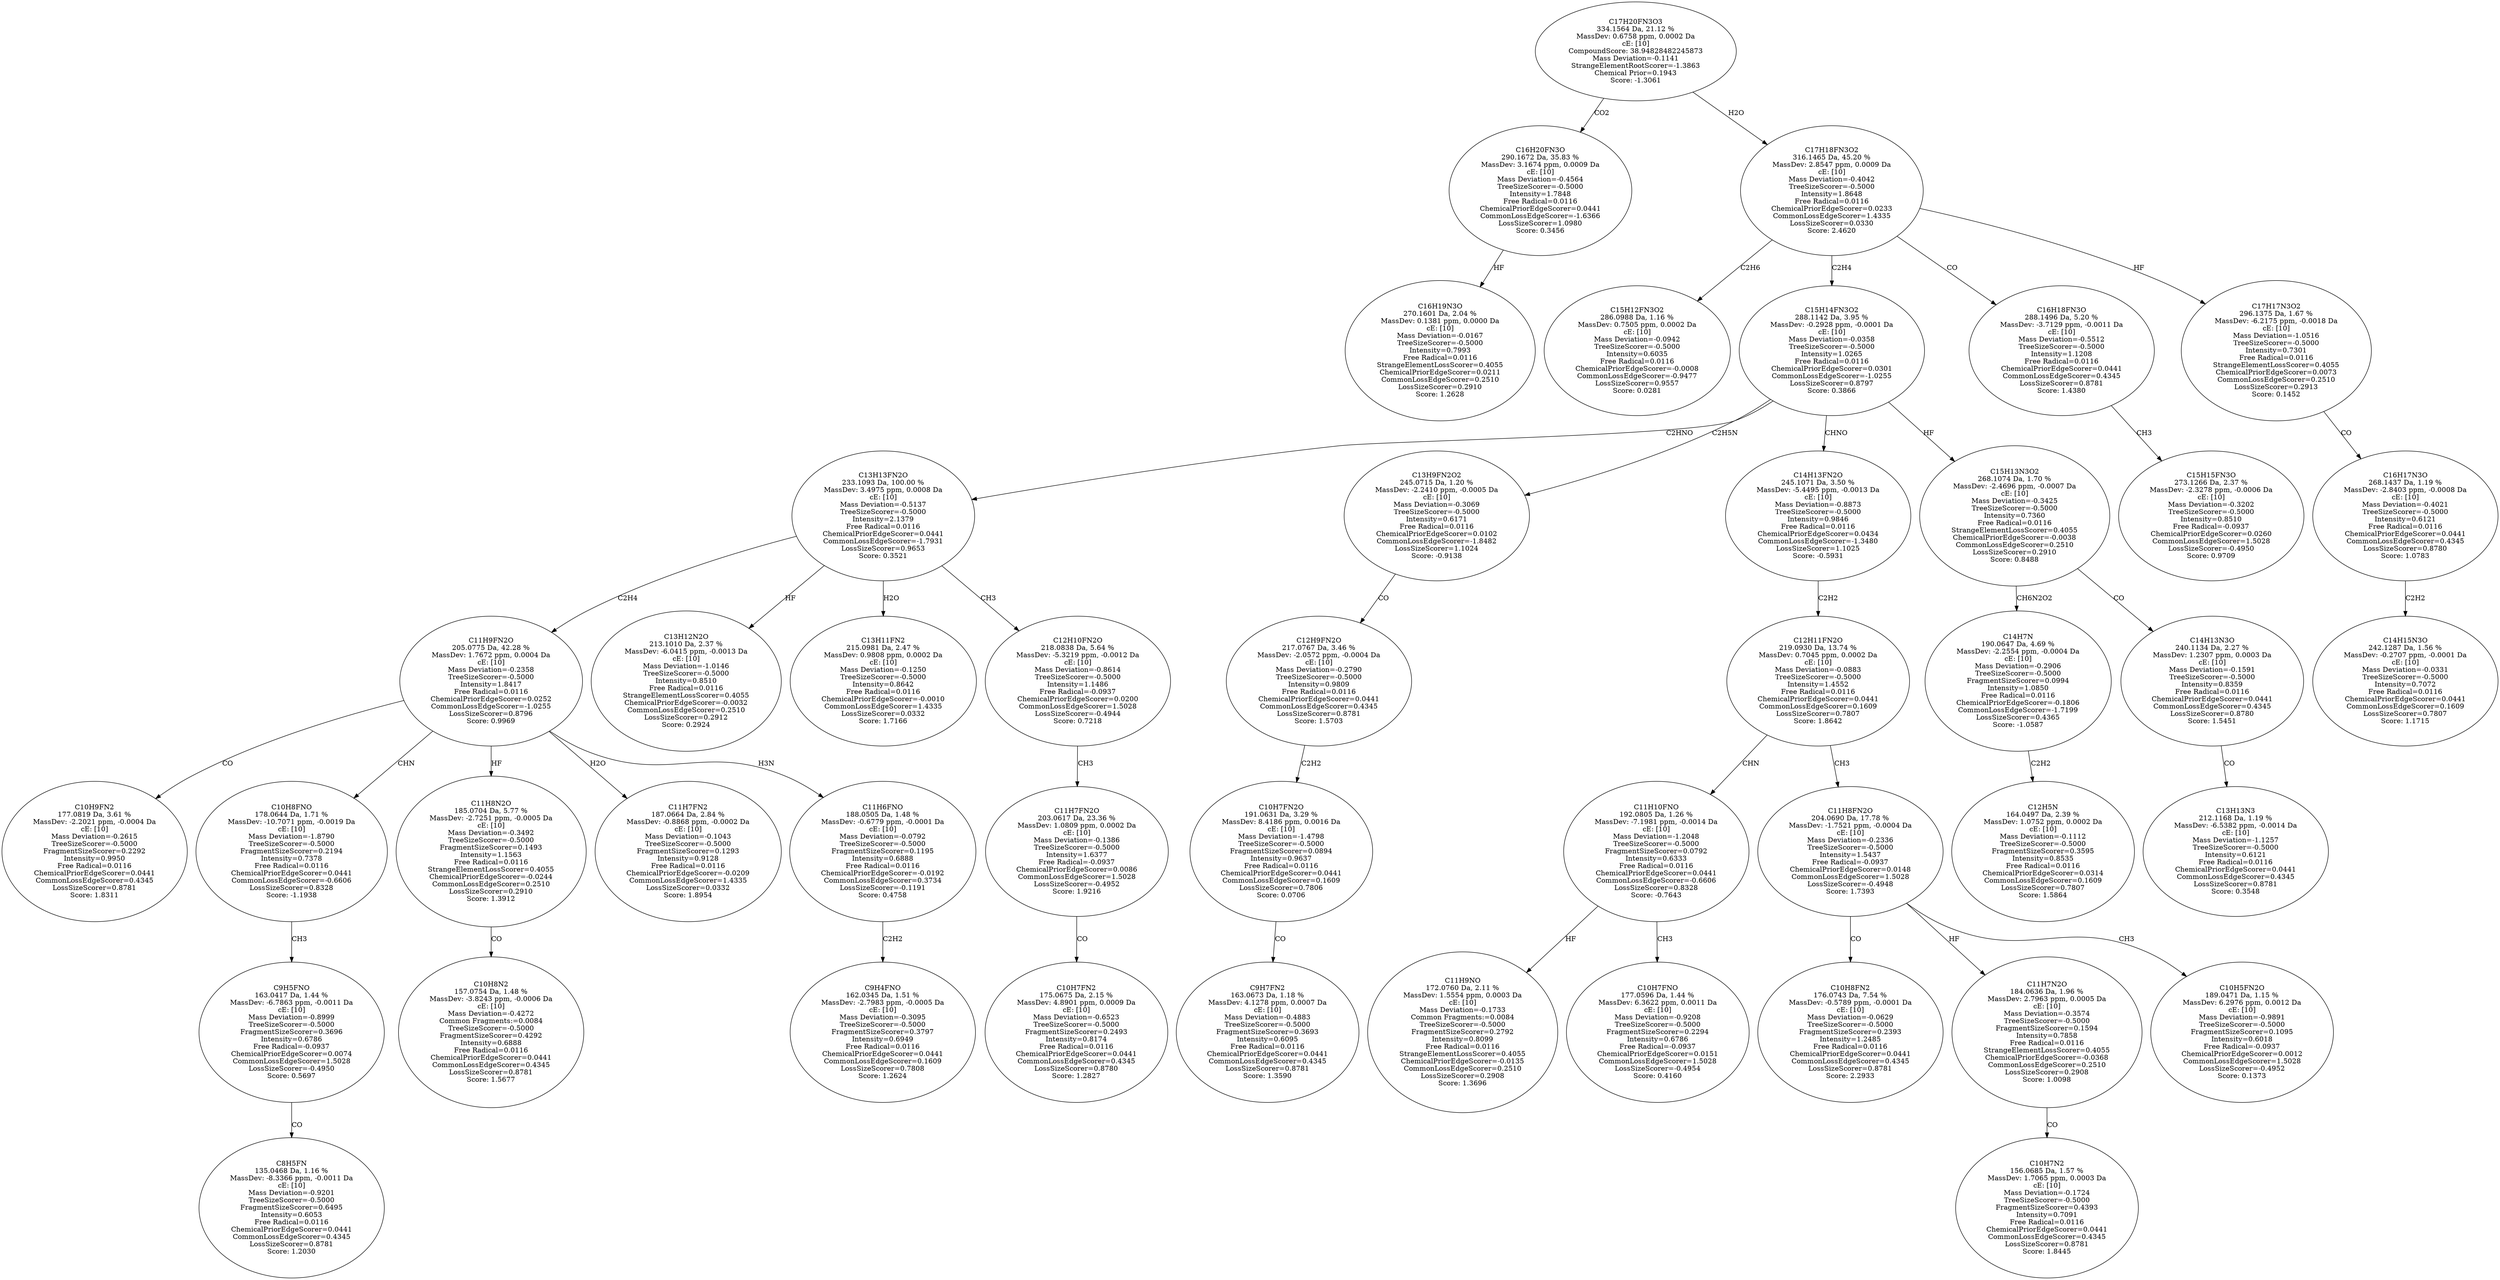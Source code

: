strict digraph {
v1 [label="C16H19N3O\n270.1601 Da, 2.04 %\nMassDev: 0.1381 ppm, 0.0000 Da\ncE: [10]\nMass Deviation=-0.0167\nTreeSizeScorer=-0.5000\nIntensity=0.7993\nFree Radical=0.0116\nStrangeElementLossScorer=0.4055\nChemicalPriorEdgeScorer=0.0211\nCommonLossEdgeScorer=0.2510\nLossSizeScorer=0.2910\nScore: 1.2628"];
v2 [label="C16H20FN3O\n290.1672 Da, 35.83 %\nMassDev: 3.1674 ppm, 0.0009 Da\ncE: [10]\nMass Deviation=-0.4564\nTreeSizeScorer=-0.5000\nIntensity=1.7848\nFree Radical=0.0116\nChemicalPriorEdgeScorer=0.0441\nCommonLossEdgeScorer=-1.6366\nLossSizeScorer=1.0980\nScore: 0.3456"];
v3 [label="C15H12FN3O2\n286.0988 Da, 1.16 %\nMassDev: 0.7505 ppm, 0.0002 Da\ncE: [10]\nMass Deviation=-0.0942\nTreeSizeScorer=-0.5000\nIntensity=0.6035\nFree Radical=0.0116\nChemicalPriorEdgeScorer=-0.0008\nCommonLossEdgeScorer=-0.9477\nLossSizeScorer=0.9557\nScore: 0.0281"];
v4 [label="C10H9FN2\n177.0819 Da, 3.61 %\nMassDev: -2.2021 ppm, -0.0004 Da\ncE: [10]\nMass Deviation=-0.2615\nTreeSizeScorer=-0.5000\nFragmentSizeScorer=0.2292\nIntensity=0.9950\nFree Radical=0.0116\nChemicalPriorEdgeScorer=0.0441\nCommonLossEdgeScorer=0.4345\nLossSizeScorer=0.8781\nScore: 1.8311"];
v5 [label="C8H5FN\n135.0468 Da, 1.16 %\nMassDev: -8.3366 ppm, -0.0011 Da\ncE: [10]\nMass Deviation=-0.9201\nTreeSizeScorer=-0.5000\nFragmentSizeScorer=0.6495\nIntensity=0.6053\nFree Radical=0.0116\nChemicalPriorEdgeScorer=0.0441\nCommonLossEdgeScorer=0.4345\nLossSizeScorer=0.8781\nScore: 1.2030"];
v6 [label="C9H5FNO\n163.0417 Da, 1.44 %\nMassDev: -6.7863 ppm, -0.0011 Da\ncE: [10]\nMass Deviation=-0.8999\nTreeSizeScorer=-0.5000\nFragmentSizeScorer=0.3696\nIntensity=0.6786\nFree Radical=-0.0937\nChemicalPriorEdgeScorer=0.0074\nCommonLossEdgeScorer=1.5028\nLossSizeScorer=-0.4950\nScore: 0.5697"];
v7 [label="C10H8FNO\n178.0644 Da, 1.71 %\nMassDev: -10.7071 ppm, -0.0019 Da\ncE: [10]\nMass Deviation=-1.8790\nTreeSizeScorer=-0.5000\nFragmentSizeScorer=0.2194\nIntensity=0.7378\nFree Radical=0.0116\nChemicalPriorEdgeScorer=0.0441\nCommonLossEdgeScorer=-0.6606\nLossSizeScorer=0.8328\nScore: -1.1938"];
v8 [label="C10H8N2\n157.0754 Da, 1.48 %\nMassDev: -3.8243 ppm, -0.0006 Da\ncE: [10]\nMass Deviation=-0.4272\nCommon Fragments:=0.0084\nTreeSizeScorer=-0.5000\nFragmentSizeScorer=0.4292\nIntensity=0.6888\nFree Radical=0.0116\nChemicalPriorEdgeScorer=0.0441\nCommonLossEdgeScorer=0.4345\nLossSizeScorer=0.8781\nScore: 1.5677"];
v9 [label="C11H8N2O\n185.0704 Da, 5.77 %\nMassDev: -2.7251 ppm, -0.0005 Da\ncE: [10]\nMass Deviation=-0.3492\nTreeSizeScorer=-0.5000\nFragmentSizeScorer=0.1493\nIntensity=1.1563\nFree Radical=0.0116\nStrangeElementLossScorer=0.4055\nChemicalPriorEdgeScorer=-0.0244\nCommonLossEdgeScorer=0.2510\nLossSizeScorer=0.2910\nScore: 1.3912"];
v10 [label="C11H7FN2\n187.0664 Da, 2.84 %\nMassDev: -0.8868 ppm, -0.0002 Da\ncE: [10]\nMass Deviation=-0.1043\nTreeSizeScorer=-0.5000\nFragmentSizeScorer=0.1293\nIntensity=0.9128\nFree Radical=0.0116\nChemicalPriorEdgeScorer=-0.0209\nCommonLossEdgeScorer=1.4335\nLossSizeScorer=0.0332\nScore: 1.8954"];
v11 [label="C9H4FNO\n162.0345 Da, 1.51 %\nMassDev: -2.7983 ppm, -0.0005 Da\ncE: [10]\nMass Deviation=-0.3095\nTreeSizeScorer=-0.5000\nFragmentSizeScorer=0.3797\nIntensity=0.6949\nFree Radical=0.0116\nChemicalPriorEdgeScorer=0.0441\nCommonLossEdgeScorer=0.1609\nLossSizeScorer=0.7808\nScore: 1.2624"];
v12 [label="C11H6FNO\n188.0505 Da, 1.48 %\nMassDev: -0.6779 ppm, -0.0001 Da\ncE: [10]\nMass Deviation=-0.0792\nTreeSizeScorer=-0.5000\nFragmentSizeScorer=0.1195\nIntensity=0.6888\nFree Radical=0.0116\nChemicalPriorEdgeScorer=-0.0192\nCommonLossEdgeScorer=0.3734\nLossSizeScorer=-0.1191\nScore: 0.4758"];
v13 [label="C11H9FN2O\n205.0775 Da, 42.28 %\nMassDev: 1.7672 ppm, 0.0004 Da\ncE: [10]\nMass Deviation=-0.2358\nTreeSizeScorer=-0.5000\nIntensity=1.8417\nFree Radical=0.0116\nChemicalPriorEdgeScorer=0.0252\nCommonLossEdgeScorer=-1.0255\nLossSizeScorer=0.8796\nScore: 0.9969"];
v14 [label="C13H12N2O\n213.1010 Da, 2.37 %\nMassDev: -6.0415 ppm, -0.0013 Da\ncE: [10]\nMass Deviation=-1.0146\nTreeSizeScorer=-0.5000\nIntensity=0.8510\nFree Radical=0.0116\nStrangeElementLossScorer=0.4055\nChemicalPriorEdgeScorer=-0.0032\nCommonLossEdgeScorer=0.2510\nLossSizeScorer=0.2912\nScore: 0.2924"];
v15 [label="C13H11FN2\n215.0981 Da, 2.47 %\nMassDev: 0.9808 ppm, 0.0002 Da\ncE: [10]\nMass Deviation=-0.1250\nTreeSizeScorer=-0.5000\nIntensity=0.8642\nFree Radical=0.0116\nChemicalPriorEdgeScorer=-0.0010\nCommonLossEdgeScorer=1.4335\nLossSizeScorer=0.0332\nScore: 1.7166"];
v16 [label="C10H7FN2\n175.0675 Da, 2.15 %\nMassDev: 4.8901 ppm, 0.0009 Da\ncE: [10]\nMass Deviation=-0.6523\nTreeSizeScorer=-0.5000\nFragmentSizeScorer=0.2493\nIntensity=0.8174\nFree Radical=0.0116\nChemicalPriorEdgeScorer=0.0441\nCommonLossEdgeScorer=0.4345\nLossSizeScorer=0.8780\nScore: 1.2827"];
v17 [label="C11H7FN2O\n203.0617 Da, 23.36 %\nMassDev: 1.0809 ppm, 0.0002 Da\ncE: [10]\nMass Deviation=-0.1386\nTreeSizeScorer=-0.5000\nIntensity=1.6377\nFree Radical=-0.0937\nChemicalPriorEdgeScorer=0.0086\nCommonLossEdgeScorer=1.5028\nLossSizeScorer=-0.4952\nScore: 1.9216"];
v18 [label="C12H10FN2O\n218.0838 Da, 5.64 %\nMassDev: -5.3219 ppm, -0.0012 Da\ncE: [10]\nMass Deviation=-0.8614\nTreeSizeScorer=-0.5000\nIntensity=1.1486\nFree Radical=-0.0937\nChemicalPriorEdgeScorer=0.0200\nCommonLossEdgeScorer=1.5028\nLossSizeScorer=-0.4944\nScore: 0.7218"];
v19 [label="C13H13FN2O\n233.1093 Da, 100.00 %\nMassDev: 3.4975 ppm, 0.0008 Da\ncE: [10]\nMass Deviation=-0.5137\nTreeSizeScorer=-0.5000\nIntensity=2.1379\nFree Radical=0.0116\nChemicalPriorEdgeScorer=0.0441\nCommonLossEdgeScorer=-1.7931\nLossSizeScorer=0.9653\nScore: 0.3521"];
v20 [label="C9H7FN2\n163.0673 Da, 1.18 %\nMassDev: 4.1278 ppm, 0.0007 Da\ncE: [10]\nMass Deviation=-0.4883\nTreeSizeScorer=-0.5000\nFragmentSizeScorer=0.3693\nIntensity=0.6095\nFree Radical=0.0116\nChemicalPriorEdgeScorer=0.0441\nCommonLossEdgeScorer=0.4345\nLossSizeScorer=0.8781\nScore: 1.3590"];
v21 [label="C10H7FN2O\n191.0631 Da, 3.29 %\nMassDev: 8.4186 ppm, 0.0016 Da\ncE: [10]\nMass Deviation=-1.4798\nTreeSizeScorer=-0.5000\nFragmentSizeScorer=0.0894\nIntensity=0.9637\nFree Radical=0.0116\nChemicalPriorEdgeScorer=0.0441\nCommonLossEdgeScorer=0.1609\nLossSizeScorer=0.7806\nScore: 0.0706"];
v22 [label="C12H9FN2O\n217.0767 Da, 3.46 %\nMassDev: -2.0572 ppm, -0.0004 Da\ncE: [10]\nMass Deviation=-0.2790\nTreeSizeScorer=-0.5000\nIntensity=0.9809\nFree Radical=0.0116\nChemicalPriorEdgeScorer=0.0441\nCommonLossEdgeScorer=0.4345\nLossSizeScorer=0.8781\nScore: 1.5703"];
v23 [label="C13H9FN2O2\n245.0715 Da, 1.20 %\nMassDev: -2.2410 ppm, -0.0005 Da\ncE: [10]\nMass Deviation=-0.3069\nTreeSizeScorer=-0.5000\nIntensity=0.6171\nFree Radical=0.0116\nChemicalPriorEdgeScorer=0.0102\nCommonLossEdgeScorer=-1.8482\nLossSizeScorer=1.1024\nScore: -0.9138"];
v24 [label="C11H9NO\n172.0760 Da, 2.11 %\nMassDev: 1.5554 ppm, 0.0003 Da\ncE: [10]\nMass Deviation=-0.1733\nCommon Fragments:=0.0084\nTreeSizeScorer=-0.5000\nFragmentSizeScorer=0.2792\nIntensity=0.8099\nFree Radical=0.0116\nStrangeElementLossScorer=0.4055\nChemicalPriorEdgeScorer=-0.0135\nCommonLossEdgeScorer=0.2510\nLossSizeScorer=0.2908\nScore: 1.3696"];
v25 [label="C10H7FNO\n177.0596 Da, 1.44 %\nMassDev: 6.3622 ppm, 0.0011 Da\ncE: [10]\nMass Deviation=-0.9208\nTreeSizeScorer=-0.5000\nFragmentSizeScorer=0.2294\nIntensity=0.6786\nFree Radical=-0.0937\nChemicalPriorEdgeScorer=0.0151\nCommonLossEdgeScorer=1.5028\nLossSizeScorer=-0.4954\nScore: 0.4160"];
v26 [label="C11H10FNO\n192.0805 Da, 1.26 %\nMassDev: -7.1981 ppm, -0.0014 Da\ncE: [10]\nMass Deviation=-1.2048\nTreeSizeScorer=-0.5000\nFragmentSizeScorer=0.0792\nIntensity=0.6333\nFree Radical=0.0116\nChemicalPriorEdgeScorer=0.0441\nCommonLossEdgeScorer=-0.6606\nLossSizeScorer=0.8328\nScore: -0.7643"];
v27 [label="C10H8FN2\n176.0743 Da, 7.54 %\nMassDev: -0.5789 ppm, -0.0001 Da\ncE: [10]\nMass Deviation=-0.0629\nTreeSizeScorer=-0.5000\nFragmentSizeScorer=0.2393\nIntensity=1.2485\nFree Radical=0.0116\nChemicalPriorEdgeScorer=0.0441\nCommonLossEdgeScorer=0.4345\nLossSizeScorer=0.8781\nScore: 2.2933"];
v28 [label="C10H7N2\n156.0685 Da, 1.57 %\nMassDev: 1.7065 ppm, 0.0003 Da\ncE: [10]\nMass Deviation=-0.1724\nTreeSizeScorer=-0.5000\nFragmentSizeScorer=0.4393\nIntensity=0.7091\nFree Radical=0.0116\nChemicalPriorEdgeScorer=0.0441\nCommonLossEdgeScorer=0.4345\nLossSizeScorer=0.8781\nScore: 1.8445"];
v29 [label="C11H7N2O\n184.0636 Da, 1.96 %\nMassDev: 2.7963 ppm, 0.0005 Da\ncE: [10]\nMass Deviation=-0.3574\nTreeSizeScorer=-0.5000\nFragmentSizeScorer=0.1594\nIntensity=0.7858\nFree Radical=0.0116\nStrangeElementLossScorer=0.4055\nChemicalPriorEdgeScorer=-0.0368\nCommonLossEdgeScorer=0.2510\nLossSizeScorer=0.2908\nScore: 1.0098"];
v30 [label="C10H5FN2O\n189.0471 Da, 1.15 %\nMassDev: 6.2976 ppm, 0.0012 Da\ncE: [10]\nMass Deviation=-0.9891\nTreeSizeScorer=-0.5000\nFragmentSizeScorer=0.1095\nIntensity=0.6018\nFree Radical=-0.0937\nChemicalPriorEdgeScorer=0.0012\nCommonLossEdgeScorer=1.5028\nLossSizeScorer=-0.4952\nScore: 0.1373"];
v31 [label="C11H8FN2O\n204.0690 Da, 17.78 %\nMassDev: -1.7521 ppm, -0.0004 Da\ncE: [10]\nMass Deviation=-0.2336\nTreeSizeScorer=-0.5000\nIntensity=1.5437\nFree Radical=-0.0937\nChemicalPriorEdgeScorer=0.0148\nCommonLossEdgeScorer=1.5028\nLossSizeScorer=-0.4948\nScore: 1.7393"];
v32 [label="C12H11FN2O\n219.0930 Da, 13.74 %\nMassDev: 0.7045 ppm, 0.0002 Da\ncE: [10]\nMass Deviation=-0.0883\nTreeSizeScorer=-0.5000\nIntensity=1.4552\nFree Radical=0.0116\nChemicalPriorEdgeScorer=0.0441\nCommonLossEdgeScorer=0.1609\nLossSizeScorer=0.7807\nScore: 1.8642"];
v33 [label="C14H13FN2O\n245.1071 Da, 3.50 %\nMassDev: -5.4495 ppm, -0.0013 Da\ncE: [10]\nMass Deviation=-0.8873\nTreeSizeScorer=-0.5000\nIntensity=0.9846\nFree Radical=0.0116\nChemicalPriorEdgeScorer=0.0434\nCommonLossEdgeScorer=-1.3480\nLossSizeScorer=1.1025\nScore: -0.5931"];
v34 [label="C12H5N\n164.0497 Da, 2.39 %\nMassDev: 1.0752 ppm, 0.0002 Da\ncE: [10]\nMass Deviation=-0.1112\nTreeSizeScorer=-0.5000\nFragmentSizeScorer=0.3595\nIntensity=0.8535\nFree Radical=0.0116\nChemicalPriorEdgeScorer=0.0314\nCommonLossEdgeScorer=0.1609\nLossSizeScorer=0.7807\nScore: 1.5864"];
v35 [label="C14H7N\n190.0647 Da, 4.69 %\nMassDev: -2.2554 ppm, -0.0004 Da\ncE: [10]\nMass Deviation=-0.2906\nTreeSizeScorer=-0.5000\nFragmentSizeScorer=0.0994\nIntensity=1.0850\nFree Radical=0.0116\nChemicalPriorEdgeScorer=-0.1806\nCommonLossEdgeScorer=-1.7199\nLossSizeScorer=0.4365\nScore: -1.0587"];
v36 [label="C13H13N3\n212.1168 Da, 1.19 %\nMassDev: -6.5382 ppm, -0.0014 Da\ncE: [10]\nMass Deviation=-1.1257\nTreeSizeScorer=-0.5000\nIntensity=0.6121\nFree Radical=0.0116\nChemicalPriorEdgeScorer=0.0441\nCommonLossEdgeScorer=0.4345\nLossSizeScorer=0.8781\nScore: 0.3548"];
v37 [label="C14H13N3O\n240.1134 Da, 2.27 %\nMassDev: 1.2307 ppm, 0.0003 Da\ncE: [10]\nMass Deviation=-0.1591\nTreeSizeScorer=-0.5000\nIntensity=0.8359\nFree Radical=0.0116\nChemicalPriorEdgeScorer=0.0441\nCommonLossEdgeScorer=0.4345\nLossSizeScorer=0.8780\nScore: 1.5451"];
v38 [label="C15H13N3O2\n268.1074 Da, 1.70 %\nMassDev: -2.4696 ppm, -0.0007 Da\ncE: [10]\nMass Deviation=-0.3425\nTreeSizeScorer=-0.5000\nIntensity=0.7360\nFree Radical=0.0116\nStrangeElementLossScorer=0.4055\nChemicalPriorEdgeScorer=-0.0038\nCommonLossEdgeScorer=0.2510\nLossSizeScorer=0.2910\nScore: 0.8488"];
v39 [label="C15H14FN3O2\n288.1142 Da, 3.95 %\nMassDev: -0.2928 ppm, -0.0001 Da\ncE: [10]\nMass Deviation=-0.0358\nTreeSizeScorer=-0.5000\nIntensity=1.0265\nFree Radical=0.0116\nChemicalPriorEdgeScorer=0.0301\nCommonLossEdgeScorer=-1.0255\nLossSizeScorer=0.8797\nScore: 0.3866"];
v40 [label="C15H15FN3O\n273.1266 Da, 2.37 %\nMassDev: -2.3278 ppm, -0.0006 Da\ncE: [10]\nMass Deviation=-0.3202\nTreeSizeScorer=-0.5000\nIntensity=0.8510\nFree Radical=-0.0937\nChemicalPriorEdgeScorer=0.0260\nCommonLossEdgeScorer=1.5028\nLossSizeScorer=-0.4950\nScore: 0.9709"];
v41 [label="C16H18FN3O\n288.1496 Da, 5.20 %\nMassDev: -3.7129 ppm, -0.0011 Da\ncE: [10]\nMass Deviation=-0.5512\nTreeSizeScorer=-0.5000\nIntensity=1.1208\nFree Radical=0.0116\nChemicalPriorEdgeScorer=0.0441\nCommonLossEdgeScorer=0.4345\nLossSizeScorer=0.8781\nScore: 1.4380"];
v42 [label="C14H15N3O\n242.1287 Da, 1.56 %\nMassDev: -0.2707 ppm, -0.0001 Da\ncE: [10]\nMass Deviation=-0.0331\nTreeSizeScorer=-0.5000\nIntensity=0.7072\nFree Radical=0.0116\nChemicalPriorEdgeScorer=0.0441\nCommonLossEdgeScorer=0.1609\nLossSizeScorer=0.7807\nScore: 1.1715"];
v43 [label="C16H17N3O\n268.1437 Da, 1.19 %\nMassDev: -2.8403 ppm, -0.0008 Da\ncE: [10]\nMass Deviation=-0.4021\nTreeSizeScorer=-0.5000\nIntensity=0.6121\nFree Radical=0.0116\nChemicalPriorEdgeScorer=0.0441\nCommonLossEdgeScorer=0.4345\nLossSizeScorer=0.8780\nScore: 1.0783"];
v44 [label="C17H17N3O2\n296.1375 Da, 1.67 %\nMassDev: -6.2175 ppm, -0.0018 Da\ncE: [10]\nMass Deviation=-1.0516\nTreeSizeScorer=-0.5000\nIntensity=0.7301\nFree Radical=0.0116\nStrangeElementLossScorer=0.4055\nChemicalPriorEdgeScorer=0.0073\nCommonLossEdgeScorer=0.2510\nLossSizeScorer=0.2913\nScore: 0.1452"];
v45 [label="C17H18FN3O2\n316.1465 Da, 45.20 %\nMassDev: 2.8547 ppm, 0.0009 Da\ncE: [10]\nMass Deviation=-0.4042\nTreeSizeScorer=-0.5000\nIntensity=1.8648\nFree Radical=0.0116\nChemicalPriorEdgeScorer=0.0233\nCommonLossEdgeScorer=1.4335\nLossSizeScorer=0.0330\nScore: 2.4620"];
v46 [label="C17H20FN3O3\n334.1564 Da, 21.12 %\nMassDev: 0.6758 ppm, 0.0002 Da\ncE: [10]\nCompoundScore: 38.94828482245873\nMass Deviation=-0.1141\nStrangeElementRootScorer=-1.3863\nChemical Prior=0.1943\nScore: -1.3061"];
v2 -> v1 [label="HF"];
v46 -> v2 [label="CO2"];
v45 -> v3 [label="C2H6"];
v13 -> v4 [label="CO"];
v6 -> v5 [label="CO"];
v7 -> v6 [label="CH3"];
v13 -> v7 [label="CHN"];
v9 -> v8 [label="CO"];
v13 -> v9 [label="HF"];
v13 -> v10 [label="H2O"];
v12 -> v11 [label="C2H2"];
v13 -> v12 [label="H3N"];
v19 -> v13 [label="C2H4"];
v19 -> v14 [label="HF"];
v19 -> v15 [label="H2O"];
v17 -> v16 [label="CO"];
v18 -> v17 [label="CH3"];
v19 -> v18 [label="CH3"];
v39 -> v19 [label="C2HNO"];
v21 -> v20 [label="CO"];
v22 -> v21 [label="C2H2"];
v23 -> v22 [label="CO"];
v39 -> v23 [label="C2H5N"];
v26 -> v24 [label="HF"];
v26 -> v25 [label="CH3"];
v32 -> v26 [label="CHN"];
v31 -> v27 [label="CO"];
v29 -> v28 [label="CO"];
v31 -> v29 [label="HF"];
v31 -> v30 [label="CH3"];
v32 -> v31 [label="CH3"];
v33 -> v32 [label="C2H2"];
v39 -> v33 [label="CHNO"];
v35 -> v34 [label="C2H2"];
v38 -> v35 [label="CH6N2O2"];
v37 -> v36 [label="CO"];
v38 -> v37 [label="CO"];
v39 -> v38 [label="HF"];
v45 -> v39 [label="C2H4"];
v41 -> v40 [label="CH3"];
v45 -> v41 [label="CO"];
v43 -> v42 [label="C2H2"];
v44 -> v43 [label="CO"];
v45 -> v44 [label="HF"];
v46 -> v45 [label="H2O"];
}